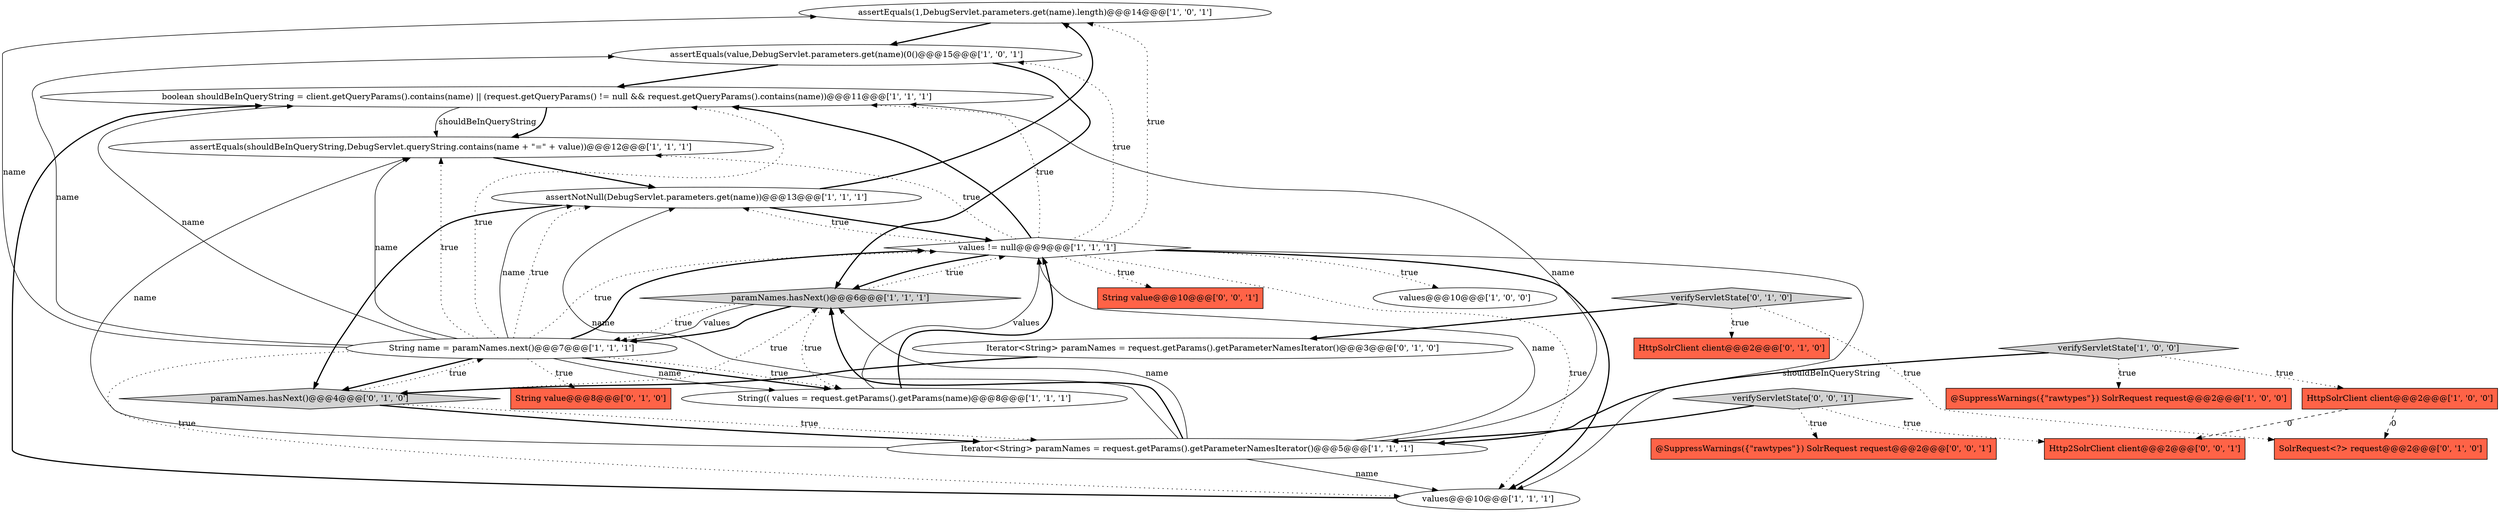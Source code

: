 digraph {
4 [style = filled, label = "assertEquals(1,DebugServlet.parameters.get(name).length)@@@14@@@['1', '0', '1']", fillcolor = white, shape = ellipse image = "AAA0AAABBB1BBB"];
8 [style = filled, label = "String name = paramNames.next()@@@7@@@['1', '1', '1']", fillcolor = white, shape = ellipse image = "AAA0AAABBB1BBB"];
16 [style = filled, label = "paramNames.hasNext()@@@4@@@['0', '1', '0']", fillcolor = lightgray, shape = diamond image = "AAA0AAABBB2BBB"];
10 [style = filled, label = "boolean shouldBeInQueryString = client.getQueryParams().contains(name) || (request.getQueryParams() != null && request.getQueryParams().contains(name))@@@11@@@['1', '1', '1']", fillcolor = white, shape = ellipse image = "AAA0AAABBB1BBB"];
23 [style = filled, label = "verifyServletState['0', '0', '1']", fillcolor = lightgray, shape = diamond image = "AAA0AAABBB3BBB"];
11 [style = filled, label = "assertNotNull(DebugServlet.parameters.get(name))@@@13@@@['1', '1', '1']", fillcolor = white, shape = ellipse image = "AAA0AAABBB1BBB"];
24 [style = filled, label = "Http2SolrClient client@@@2@@@['0', '0', '1']", fillcolor = tomato, shape = box image = "AAA0AAABBB3BBB"];
15 [style = filled, label = "String value@@@8@@@['0', '1', '0']", fillcolor = tomato, shape = box image = "AAA0AAABBB2BBB"];
18 [style = filled, label = "Iterator<String> paramNames = request.getParams().getParameterNamesIterator()@@@3@@@['0', '1', '0']", fillcolor = white, shape = ellipse image = "AAA0AAABBB2BBB"];
14 [style = filled, label = "assertEquals(shouldBeInQueryString,DebugServlet.queryString.contains(name + \"=\" + value))@@@12@@@['1', '1', '1']", fillcolor = white, shape = ellipse image = "AAA0AAABBB1BBB"];
17 [style = filled, label = "HttpSolrClient client@@@2@@@['0', '1', '0']", fillcolor = tomato, shape = box image = "AAA0AAABBB2BBB"];
21 [style = filled, label = "String value@@@10@@@['0', '0', '1']", fillcolor = tomato, shape = box image = "AAA0AAABBB3BBB"];
22 [style = filled, label = "@SuppressWarnings({\"rawtypes\"}) SolrRequest request@@@2@@@['0', '0', '1']", fillcolor = tomato, shape = box image = "AAA0AAABBB3BBB"];
0 [style = filled, label = "values != null@@@9@@@['1', '1', '1']", fillcolor = white, shape = diamond image = "AAA0AAABBB1BBB"];
7 [style = filled, label = "HttpSolrClient client@@@2@@@['1', '0', '0']", fillcolor = tomato, shape = box image = "AAA1AAABBB1BBB"];
6 [style = filled, label = "@SuppressWarnings({\"rawtypes\"}) SolrRequest request@@@2@@@['1', '0', '0']", fillcolor = tomato, shape = box image = "AAA0AAABBB1BBB"];
2 [style = filled, label = "Iterator<String> paramNames = request.getParams().getParameterNamesIterator()@@@5@@@['1', '1', '1']", fillcolor = white, shape = ellipse image = "AAA0AAABBB1BBB"];
5 [style = filled, label = "String(( values = request.getParams().getParams(name)@@@8@@@['1', '1', '1']", fillcolor = white, shape = ellipse image = "AAA0AAABBB1BBB"];
3 [style = filled, label = "assertEquals(value,DebugServlet.parameters.get(name)(0()@@@15@@@['1', '0', '1']", fillcolor = white, shape = ellipse image = "AAA0AAABBB1BBB"];
13 [style = filled, label = "values@@@10@@@['1', '1', '1']", fillcolor = white, shape = ellipse image = "AAA0AAABBB1BBB"];
1 [style = filled, label = "paramNames.hasNext()@@@6@@@['1', '1', '1']", fillcolor = lightgray, shape = diamond image = "AAA0AAABBB1BBB"];
19 [style = filled, label = "verifyServletState['0', '1', '0']", fillcolor = lightgray, shape = diamond image = "AAA0AAABBB2BBB"];
9 [style = filled, label = "verifyServletState['1', '0', '0']", fillcolor = lightgray, shape = diamond image = "AAA0AAABBB1BBB"];
20 [style = filled, label = "SolrRequest<?> request@@@2@@@['0', '1', '0']", fillcolor = tomato, shape = box image = "AAA1AAABBB2BBB"];
12 [style = filled, label = "values@@@10@@@['1', '0', '0']", fillcolor = white, shape = ellipse image = "AAA0AAABBB1BBB"];
13->10 [style = bold, label=""];
8->16 [style = bold, label=""];
4->3 [style = bold, label=""];
11->16 [style = bold, label=""];
0->12 [style = dotted, label="true"];
16->8 [style = dotted, label="true"];
19->18 [style = bold, label=""];
8->4 [style = solid, label="name"];
1->8 [style = bold, label=""];
0->13 [style = dotted, label="true"];
16->2 [style = dotted, label="true"];
0->13 [style = bold, label=""];
3->1 [style = bold, label=""];
23->22 [style = dotted, label="true"];
10->14 [style = bold, label=""];
9->2 [style = bold, label=""];
0->10 [style = dotted, label="true"];
19->17 [style = dotted, label="true"];
2->1 [style = bold, label=""];
19->20 [style = dotted, label="true"];
2->14 [style = solid, label="name"];
8->14 [style = solid, label="name"];
0->13 [style = solid, label="shouldBeInQueryString"];
11->4 [style = bold, label=""];
0->4 [style = dotted, label="true"];
5->0 [style = solid, label="values"];
2->11 [style = solid, label="name"];
8->11 [style = solid, label="name"];
8->15 [style = dotted, label="true"];
7->20 [style = dashed, label="0"];
2->0 [style = solid, label="name"];
8->10 [style = dotted, label="true"];
16->2 [style = bold, label=""];
9->6 [style = dotted, label="true"];
2->10 [style = solid, label="name"];
8->0 [style = bold, label=""];
3->10 [style = bold, label=""];
0->10 [style = bold, label=""];
11->0 [style = bold, label=""];
8->3 [style = solid, label="name"];
0->21 [style = dotted, label="true"];
8->5 [style = bold, label=""];
5->0 [style = bold, label=""];
16->1 [style = dotted, label="true"];
8->5 [style = dotted, label="true"];
8->5 [style = solid, label="name"];
7->24 [style = dashed, label="0"];
0->1 [style = bold, label=""];
8->14 [style = dotted, label="true"];
8->10 [style = solid, label="name"];
1->8 [style = dotted, label="true"];
10->14 [style = solid, label="shouldBeInQueryString"];
8->11 [style = dotted, label="true"];
0->14 [style = dotted, label="true"];
8->0 [style = dotted, label="true"];
8->13 [style = dotted, label="true"];
23->2 [style = bold, label=""];
1->0 [style = dotted, label="true"];
0->3 [style = dotted, label="true"];
9->7 [style = dotted, label="true"];
0->11 [style = dotted, label="true"];
14->11 [style = bold, label=""];
1->8 [style = solid, label="values"];
23->24 [style = dotted, label="true"];
2->13 [style = solid, label="name"];
1->5 [style = dotted, label="true"];
2->1 [style = solid, label="name"];
18->16 [style = bold, label=""];
}

